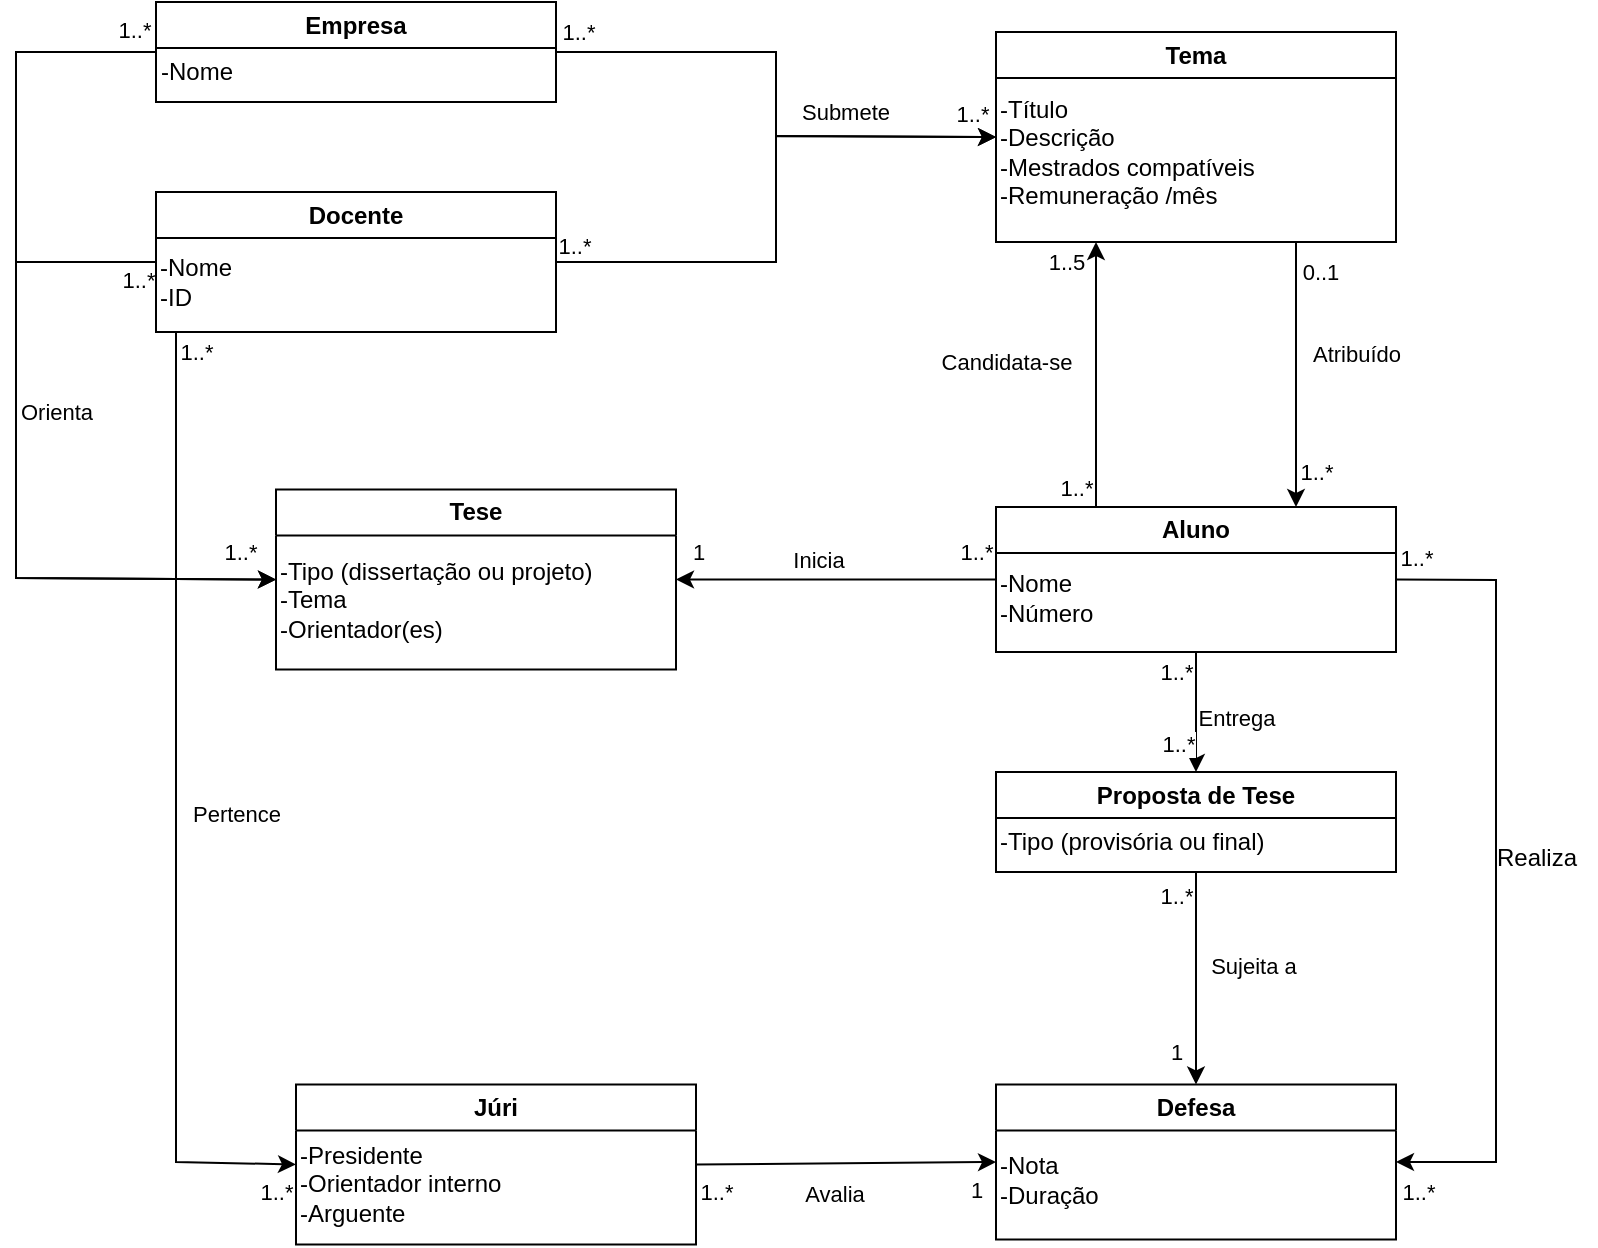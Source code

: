 <mxfile version="24.2.1" type="github" pages="2">
  <diagram name="Modelo UML" id="e7e014a7-5840-1c2e-5031-d8a46d1fe8dd">
    <mxGraphModel dx="2076" dy="386" grid="1" gridSize="10" guides="1" tooltips="1" connect="1" arrows="1" fold="1" page="1" pageScale="1" pageWidth="1169" pageHeight="826" background="none" math="0" shadow="0">
      <root>
        <mxCell id="0" />
        <mxCell id="1" parent="0" />
        <mxCell id="gulgckqH6GNR_60fuS2N-1" value="Tese" style="swimlane;whiteSpace=wrap;html=1;" vertex="1" parent="1">
          <mxGeometry x="-670" y="298.75" width="200" height="90" as="geometry" />
        </mxCell>
        <mxCell id="gulgckqH6GNR_60fuS2N-2" value="-Tipo (dissertação ou projeto)&lt;div&gt;-Tema&lt;br&gt;&lt;div&gt;-Orientador(es)&lt;/div&gt;&lt;/div&gt;" style="text;html=1;align=left;verticalAlign=middle;resizable=0;points=[];autosize=1;strokeColor=none;fillColor=none;" vertex="1" parent="gulgckqH6GNR_60fuS2N-1">
          <mxGeometry y="25" width="180" height="60" as="geometry" />
        </mxCell>
        <mxCell id="nonv4XP6CZLK0yWeFACA-21" style="edgeStyle=none;rounded=0;orthogonalLoop=1;jettySize=auto;html=1;exitX=0.5;exitY=1;exitDx=0;exitDy=0;entryX=0.5;entryY=0;entryDx=0;entryDy=0;" edge="1" parent="1" source="gulgckqH6GNR_60fuS2N-5" target="nonv4XP6CZLK0yWeFACA-19">
          <mxGeometry relative="1" as="geometry" />
        </mxCell>
        <mxCell id="nonv4XP6CZLK0yWeFACA-22" value="Sujeita a&amp;nbsp;" style="edgeLabel;html=1;align=center;verticalAlign=middle;resizable=0;points=[];" vertex="1" connectable="0" parent="nonv4XP6CZLK0yWeFACA-21">
          <mxGeometry x="-0.088" y="7" relative="1" as="geometry">
            <mxPoint x="23" y="-2" as="offset" />
          </mxGeometry>
        </mxCell>
        <mxCell id="nonv4XP6CZLK0yWeFACA-27" value="1" style="edgeLabel;html=1;align=center;verticalAlign=middle;resizable=0;points=[];" vertex="1" connectable="0" parent="nonv4XP6CZLK0yWeFACA-21">
          <mxGeometry x="-0.612" y="11" relative="1" as="geometry">
            <mxPoint x="-21" y="69" as="offset" />
          </mxGeometry>
        </mxCell>
        <mxCell id="ZHTf43kfWdFXQMungltH-13" value="1..*" style="edgeLabel;html=1;align=center;verticalAlign=middle;resizable=0;points=[];" vertex="1" connectable="0" parent="nonv4XP6CZLK0yWeFACA-21">
          <mxGeometry x="-0.691" y="1" relative="1" as="geometry">
            <mxPoint x="-11" y="-5" as="offset" />
          </mxGeometry>
        </mxCell>
        <mxCell id="gulgckqH6GNR_60fuS2N-5" value="Proposta de Tese" style="swimlane;whiteSpace=wrap;html=1;" vertex="1" parent="1">
          <mxGeometry x="-310" y="440" width="200" height="50" as="geometry" />
        </mxCell>
        <mxCell id="gulgckqH6GNR_60fuS2N-6" value="-Tipo (provisória ou final)" style="text;html=1;align=left;verticalAlign=middle;resizable=0;points=[];autosize=1;strokeColor=none;fillColor=none;" vertex="1" parent="gulgckqH6GNR_60fuS2N-5">
          <mxGeometry y="20" width="160" height="30" as="geometry" />
        </mxCell>
        <mxCell id="eO99aCYI0E9ml614-SZG-2" style="edgeStyle=none;rounded=0;orthogonalLoop=1;jettySize=auto;html=1;exitX=0.25;exitY=0;exitDx=0;exitDy=0;entryX=0.25;entryY=1;entryDx=0;entryDy=0;" edge="1" parent="1" source="EISw6fmt9p9niT54Yz4Q-1" target="EISw6fmt9p9niT54Yz4Q-3">
          <mxGeometry relative="1" as="geometry" />
        </mxCell>
        <mxCell id="nonv4XP6CZLK0yWeFACA-9" value="1..5" style="edgeLabel;html=1;align=center;verticalAlign=middle;resizable=0;points=[];" vertex="1" connectable="0" parent="eO99aCYI0E9ml614-SZG-2">
          <mxGeometry x="-0.726" y="11" relative="1" as="geometry">
            <mxPoint x="-4" y="-105" as="offset" />
          </mxGeometry>
        </mxCell>
        <mxCell id="ZHTf43kfWdFXQMungltH-2" value="1..*" style="edgeLabel;html=1;align=center;verticalAlign=middle;resizable=0;points=[];" vertex="1" connectable="0" parent="eO99aCYI0E9ml614-SZG-2">
          <mxGeometry x="-0.851" y="-3" relative="1" as="geometry">
            <mxPoint x="-13" as="offset" />
          </mxGeometry>
        </mxCell>
        <mxCell id="nonv4XP6CZLK0yWeFACA-1" style="edgeStyle=none;rounded=0;orthogonalLoop=1;jettySize=auto;html=1;exitX=0;exitY=0.5;exitDx=0;exitDy=0;entryX=1;entryY=0.5;entryDx=0;entryDy=0;" edge="1" parent="1" source="EISw6fmt9p9niT54Yz4Q-1" target="gulgckqH6GNR_60fuS2N-1">
          <mxGeometry relative="1" as="geometry" />
        </mxCell>
        <mxCell id="nonv4XP6CZLK0yWeFACA-2" value="Inicia" style="edgeLabel;html=1;align=center;verticalAlign=middle;resizable=0;points=[];" vertex="1" connectable="0" parent="nonv4XP6CZLK0yWeFACA-1">
          <mxGeometry x="0.258" y="-10" relative="1" as="geometry">
            <mxPoint x="11" as="offset" />
          </mxGeometry>
        </mxCell>
        <mxCell id="nonv4XP6CZLK0yWeFACA-13" value="1" style="edgeLabel;html=1;align=center;verticalAlign=middle;resizable=0;points=[];" vertex="1" connectable="0" parent="nonv4XP6CZLK0yWeFACA-1">
          <mxGeometry x="-0.804" y="-8" relative="1" as="geometry">
            <mxPoint x="-134" y="-6" as="offset" />
          </mxGeometry>
        </mxCell>
        <mxCell id="ZHTf43kfWdFXQMungltH-4" value="1..*" style="edgeLabel;html=1;align=center;verticalAlign=middle;resizable=0;points=[];" vertex="1" connectable="0" parent="nonv4XP6CZLK0yWeFACA-1">
          <mxGeometry x="-0.655" y="3" relative="1" as="geometry">
            <mxPoint x="17" y="-17" as="offset" />
          </mxGeometry>
        </mxCell>
        <mxCell id="nonv4XP6CZLK0yWeFACA-16" style="edgeStyle=none;rounded=0;orthogonalLoop=1;jettySize=auto;html=1;exitX=0.5;exitY=1;exitDx=0;exitDy=0;entryX=0.5;entryY=0;entryDx=0;entryDy=0;" edge="1" parent="1" source="EISw6fmt9p9niT54Yz4Q-1" target="gulgckqH6GNR_60fuS2N-5">
          <mxGeometry relative="1" as="geometry">
            <mxPoint x="-210" y="450" as="targetPoint" />
          </mxGeometry>
        </mxCell>
        <mxCell id="nonv4XP6CZLK0yWeFACA-18" value="Entrega" style="edgeLabel;html=1;align=center;verticalAlign=middle;resizable=0;points=[];" vertex="1" connectable="0" parent="nonv4XP6CZLK0yWeFACA-16">
          <mxGeometry x="0.002" y="9" relative="1" as="geometry">
            <mxPoint x="11" y="3" as="offset" />
          </mxGeometry>
        </mxCell>
        <mxCell id="nonv4XP6CZLK0yWeFACA-24" style="edgeStyle=none;rounded=0;orthogonalLoop=1;jettySize=auto;html=1;exitX=1;exitY=0.5;exitDx=0;exitDy=0;entryX=1;entryY=0.5;entryDx=0;entryDy=0;" edge="1" parent="1" source="EISw6fmt9p9niT54Yz4Q-1" target="nonv4XP6CZLK0yWeFACA-19">
          <mxGeometry relative="1" as="geometry">
            <Array as="points">
              <mxPoint x="-60" y="344" />
              <mxPoint x="-60" y="635" />
            </Array>
          </mxGeometry>
        </mxCell>
        <mxCell id="nonv4XP6CZLK0yWeFACA-26" value="1..*" style="edgeLabel;html=1;align=center;verticalAlign=middle;resizable=0;points=[];" vertex="1" connectable="0" parent="nonv4XP6CZLK0yWeFACA-24">
          <mxGeometry x="-0.939" y="8" relative="1" as="geometry">
            <mxPoint x="-2" y="-3" as="offset" />
          </mxGeometry>
        </mxCell>
        <mxCell id="ZHTf43kfWdFXQMungltH-19" value="1..*" style="edgeLabel;html=1;align=center;verticalAlign=middle;resizable=0;points=[];" vertex="1" connectable="0" parent="nonv4XP6CZLK0yWeFACA-24">
          <mxGeometry x="0.93" y="-2" relative="1" as="geometry">
            <mxPoint x="-3" y="17" as="offset" />
          </mxGeometry>
        </mxCell>
        <mxCell id="EISw6fmt9p9niT54Yz4Q-1" value="Aluno" style="swimlane;whiteSpace=wrap;html=1;" vertex="1" parent="1">
          <mxGeometry x="-310" y="307.5" width="200" height="72.5" as="geometry">
            <mxRectangle x="-480" y="265" width="70" height="30" as="alternateBounds" />
          </mxGeometry>
        </mxCell>
        <mxCell id="EISw6fmt9p9niT54Yz4Q-2" value="-Nome&lt;div&gt;-Número&lt;/div&gt;" style="text;html=1;align=left;verticalAlign=middle;resizable=0;points=[];autosize=1;strokeColor=none;fillColor=none;" vertex="1" parent="EISw6fmt9p9niT54Yz4Q-1">
          <mxGeometry y="25" width="70" height="40" as="geometry" />
        </mxCell>
        <mxCell id="eO99aCYI0E9ml614-SZG-1" style="edgeStyle=none;rounded=0;orthogonalLoop=1;jettySize=auto;html=1;exitX=0.75;exitY=1;exitDx=0;exitDy=0;entryX=0.75;entryY=0;entryDx=0;entryDy=0;" edge="1" parent="1" source="EISw6fmt9p9niT54Yz4Q-3" target="EISw6fmt9p9niT54Yz4Q-1">
          <mxGeometry relative="1" as="geometry">
            <mxPoint x="-340" y="280.0" as="targetPoint" />
          </mxGeometry>
        </mxCell>
        <mxCell id="4VAeBF9F_Hg9-facgVXO-3" value="Atribuído" style="edgeLabel;html=1;align=center;verticalAlign=middle;resizable=0;points=[];" vertex="1" connectable="0" parent="eO99aCYI0E9ml614-SZG-1">
          <mxGeometry x="-0.138" y="11" relative="1" as="geometry">
            <mxPoint x="19" y="-1" as="offset" />
          </mxGeometry>
        </mxCell>
        <mxCell id="nonv4XP6CZLK0yWeFACA-10" value="0..1" style="edgeLabel;html=1;align=center;verticalAlign=middle;resizable=0;points=[];" vertex="1" connectable="0" parent="eO99aCYI0E9ml614-SZG-1">
          <mxGeometry x="-0.732" y="12" relative="1" as="geometry">
            <mxPoint y="-3" as="offset" />
          </mxGeometry>
        </mxCell>
        <mxCell id="ZHTf43kfWdFXQMungltH-3" value="1..*" style="edgeLabel;html=1;align=center;verticalAlign=middle;resizable=0;points=[];" vertex="1" connectable="0" parent="eO99aCYI0E9ml614-SZG-1">
          <mxGeometry x="0.493" y="-4" relative="1" as="geometry">
            <mxPoint x="14" y="16" as="offset" />
          </mxGeometry>
        </mxCell>
        <mxCell id="EISw6fmt9p9niT54Yz4Q-3" value="Tema" style="swimlane;whiteSpace=wrap;html=1;" vertex="1" parent="1">
          <mxGeometry x="-310" y="70" width="200" height="105" as="geometry" />
        </mxCell>
        <mxCell id="EISw6fmt9p9niT54Yz4Q-4" value="-Título&lt;div&gt;-Descrição&lt;/div&gt;&lt;div&gt;-Mestrados compatíveis&lt;/div&gt;&lt;div&gt;-Remuneração /mês&lt;/div&gt;" style="text;html=1;align=left;verticalAlign=middle;resizable=0;points=[];autosize=1;strokeColor=none;fillColor=none;" vertex="1" parent="EISw6fmt9p9niT54Yz4Q-3">
          <mxGeometry y="25" width="150" height="70" as="geometry" />
        </mxCell>
        <mxCell id="EISw6fmt9p9niT54Yz4Q-5" value="Júri" style="swimlane;whiteSpace=wrap;html=1;" vertex="1" parent="1">
          <mxGeometry x="-660" y="596.25" width="200" height="80" as="geometry" />
        </mxCell>
        <mxCell id="EISw6fmt9p9niT54Yz4Q-6" value="-&lt;span style=&quot;background-color: initial;&quot;&gt;Presidente&lt;/span&gt;&lt;div&gt;&lt;span style=&quot;background-color: initial;&quot;&gt;-Orientador interno&lt;/span&gt;&lt;/div&gt;&lt;div&gt;&lt;span style=&quot;background-color: initial;&quot;&gt;-Arguente&lt;/span&gt;&lt;/div&gt;" style="text;html=1;align=left;verticalAlign=middle;resizable=0;points=[];autosize=1;strokeColor=none;fillColor=none;" vertex="1" parent="EISw6fmt9p9niT54Yz4Q-5">
          <mxGeometry y="20" width="120" height="60" as="geometry" />
        </mxCell>
        <mxCell id="gjOLk95xmC6vyimPraN1-1" style="edgeStyle=none;rounded=0;orthogonalLoop=1;jettySize=auto;html=1;exitX=1;exitY=0.5;exitDx=0;exitDy=0;entryX=0;entryY=0.5;entryDx=0;entryDy=0;" edge="1" parent="1" source="S3ybC06TIr_PZoSnnoIr-1" target="EISw6fmt9p9niT54Yz4Q-3">
          <mxGeometry relative="1" as="geometry">
            <mxPoint x="-330" y="120" as="targetPoint" />
            <Array as="points">
              <mxPoint x="-420" y="185" />
              <mxPoint x="-420" y="122" />
            </Array>
          </mxGeometry>
        </mxCell>
        <mxCell id="nonv4XP6CZLK0yWeFACA-3" style="edgeStyle=none;rounded=0;orthogonalLoop=1;jettySize=auto;html=1;exitX=0;exitY=0.5;exitDx=0;exitDy=0;entryX=0;entryY=0.5;entryDx=0;entryDy=0;" edge="1" parent="1" source="S3ybC06TIr_PZoSnnoIr-1" target="gulgckqH6GNR_60fuS2N-1">
          <mxGeometry relative="1" as="geometry">
            <mxPoint x="-710" y="390" as="targetPoint" />
            <Array as="points">
              <mxPoint x="-800" y="185" />
              <mxPoint x="-800" y="343" />
            </Array>
          </mxGeometry>
        </mxCell>
        <mxCell id="nonv4XP6CZLK0yWeFACA-4" value="Orienta" style="edgeLabel;html=1;align=center;verticalAlign=middle;resizable=0;points=[];" vertex="1" connectable="0" parent="nonv4XP6CZLK0yWeFACA-3">
          <mxGeometry x="-0.194" y="7" relative="1" as="geometry">
            <mxPoint x="13" as="offset" />
          </mxGeometry>
        </mxCell>
        <mxCell id="nonv4XP6CZLK0yWeFACA-11" value="1..*" style="edgeLabel;html=1;align=center;verticalAlign=middle;resizable=0;points=[];" vertex="1" connectable="0" parent="nonv4XP6CZLK0yWeFACA-3">
          <mxGeometry x="-0.862" y="9" relative="1" as="geometry">
            <mxPoint x="15" as="offset" />
          </mxGeometry>
        </mxCell>
        <mxCell id="5evyT_uLhvLa72p8aiZY-5" style="edgeStyle=none;rounded=0;orthogonalLoop=1;jettySize=auto;html=1;entryX=0;entryY=0.5;entryDx=0;entryDy=0;" edge="1" parent="1" target="EISw6fmt9p9niT54Yz4Q-5">
          <mxGeometry relative="1" as="geometry">
            <mxPoint x="-720.0" y="640" as="targetPoint" />
            <mxPoint x="-720" y="220" as="sourcePoint" />
            <Array as="points">
              <mxPoint x="-720" y="635" />
            </Array>
          </mxGeometry>
        </mxCell>
        <mxCell id="5evyT_uLhvLa72p8aiZY-6" value="Pertence" style="edgeLabel;html=1;align=center;verticalAlign=middle;resizable=0;points=[];" vertex="1" connectable="0" parent="5evyT_uLhvLa72p8aiZY-5">
          <mxGeometry x="0.093" y="10" relative="1" as="geometry">
            <mxPoint x="20" y="-19" as="offset" />
          </mxGeometry>
        </mxCell>
        <mxCell id="5evyT_uLhvLa72p8aiZY-8" value="1..*" style="edgeLabel;html=1;align=center;verticalAlign=middle;resizable=0;points=[];" vertex="1" connectable="0" parent="5evyT_uLhvLa72p8aiZY-5">
          <mxGeometry x="-0.946" y="8" relative="1" as="geometry">
            <mxPoint x="2" y="-3" as="offset" />
          </mxGeometry>
        </mxCell>
        <mxCell id="ZHTf43kfWdFXQMungltH-15" value="1..*" style="edgeLabel;html=1;align=center;verticalAlign=middle;resizable=0;points=[];" vertex="1" connectable="0" parent="5evyT_uLhvLa72p8aiZY-5">
          <mxGeometry x="0.912" relative="1" as="geometry">
            <mxPoint x="11" y="14" as="offset" />
          </mxGeometry>
        </mxCell>
        <mxCell id="S3ybC06TIr_PZoSnnoIr-1" value="Docente" style="swimlane;whiteSpace=wrap;html=1;startSize=23;" vertex="1" parent="1">
          <mxGeometry x="-730" y="150" width="200" height="70" as="geometry" />
        </mxCell>
        <mxCell id="5evyT_uLhvLa72p8aiZY-12" value="-Nome&lt;div&gt;-ID&lt;/div&gt;" style="text;html=1;align=left;verticalAlign=middle;resizable=0;points=[];autosize=1;strokeColor=none;fillColor=none;" vertex="1" parent="S3ybC06TIr_PZoSnnoIr-1">
          <mxGeometry y="25" width="60" height="40" as="geometry" />
        </mxCell>
        <mxCell id="nonv4XP6CZLK0yWeFACA-14" style="edgeStyle=none;rounded=0;orthogonalLoop=1;jettySize=auto;html=1;exitX=0;exitY=0.5;exitDx=0;exitDy=0;entryX=0;entryY=0.5;entryDx=0;entryDy=0;" edge="1" parent="1" source="S3ybC06TIr_PZoSnnoIr-7" target="gulgckqH6GNR_60fuS2N-1">
          <mxGeometry relative="1" as="geometry">
            <mxPoint x="-700.0" y="310" as="targetPoint" />
            <Array as="points">
              <mxPoint x="-800" y="80" />
              <mxPoint x="-800" y="343" />
            </Array>
          </mxGeometry>
        </mxCell>
        <mxCell id="nonv4XP6CZLK0yWeFACA-15" value="1..*" style="edgeLabel;html=1;align=center;verticalAlign=middle;resizable=0;points=[];" vertex="1" connectable="0" parent="nonv4XP6CZLK0yWeFACA-14">
          <mxGeometry x="-0.918" y="-11" relative="1" as="geometry">
            <mxPoint x="8" as="offset" />
          </mxGeometry>
        </mxCell>
        <mxCell id="ZHTf43kfWdFXQMungltH-14" value="1..*" style="edgeLabel;html=1;align=center;verticalAlign=middle;resizable=0;points=[];" vertex="1" connectable="0" parent="nonv4XP6CZLK0yWeFACA-14">
          <mxGeometry x="0.923" relative="1" as="geometry">
            <mxPoint y="-14" as="offset" />
          </mxGeometry>
        </mxCell>
        <mxCell id="S3ybC06TIr_PZoSnnoIr-7" value="Empresa" style="swimlane;whiteSpace=wrap;html=1;" vertex="1" parent="1">
          <mxGeometry x="-730" y="55" width="200" height="50" as="geometry" />
        </mxCell>
        <mxCell id="5evyT_uLhvLa72p8aiZY-13" value="-Nome" style="text;html=1;align=center;verticalAlign=middle;resizable=0;points=[];autosize=1;strokeColor=none;fillColor=none;" vertex="1" parent="S3ybC06TIr_PZoSnnoIr-7">
          <mxGeometry x="-10" y="20" width="60" height="30" as="geometry" />
        </mxCell>
        <mxCell id="gjOLk95xmC6vyimPraN1-5" value="" style="edgeStyle=none;rounded=0;orthogonalLoop=1;jettySize=auto;html=1;exitX=1;exitY=0.5;exitDx=0;exitDy=0;entryX=0;entryY=0.5;entryDx=0;entryDy=0;" edge="1" parent="1" source="S3ybC06TIr_PZoSnnoIr-7" target="EISw6fmt9p9niT54Yz4Q-3">
          <mxGeometry relative="1" as="geometry">
            <mxPoint x="-320" y="122" as="targetPoint" />
            <mxPoint x="-530" y="170" as="sourcePoint" />
            <Array as="points">
              <mxPoint x="-420" y="80" />
              <mxPoint x="-420" y="122" />
            </Array>
          </mxGeometry>
        </mxCell>
        <mxCell id="nonv4XP6CZLK0yWeFACA-7" value="1..*" style="edgeLabel;html=1;align=center;verticalAlign=middle;resizable=0;points=[];" vertex="1" connectable="0" parent="gjOLk95xmC6vyimPraN1-5">
          <mxGeometry x="-0.881" y="10" relative="1" as="geometry">
            <mxPoint x="-5" as="offset" />
          </mxGeometry>
        </mxCell>
        <mxCell id="ZHTf43kfWdFXQMungltH-1" value="1..*" style="edgeLabel;html=1;align=center;verticalAlign=middle;resizable=0;points=[];" vertex="1" connectable="0" parent="gjOLk95xmC6vyimPraN1-5">
          <mxGeometry x="0.906" y="-6" relative="1" as="geometry">
            <mxPoint y="-18" as="offset" />
          </mxGeometry>
        </mxCell>
        <mxCell id="gjOLk95xmC6vyimPraN1-4" value="&lt;font style=&quot;font-size: 11px;&quot;&gt;Submete&lt;/font&gt;" style="text;html=1;align=center;verticalAlign=middle;whiteSpace=wrap;rounded=0;" vertex="1" parent="1">
          <mxGeometry x="-420" y="105" width="70" height="10" as="geometry" />
        </mxCell>
        <mxCell id="4VAeBF9F_Hg9-facgVXO-5" value="&lt;font style=&quot;font-size: 11px;&quot;&gt;Candidata-se&lt;/font&gt;" style="text;html=1;align=center;verticalAlign=middle;resizable=0;points=[];autosize=1;strokeColor=none;fillColor=none;" vertex="1" parent="1">
          <mxGeometry x="-350" y="220" width="90" height="30" as="geometry" />
        </mxCell>
        <mxCell id="nonv4XP6CZLK0yWeFACA-8" value="1..*" style="edgeLabel;html=1;align=center;verticalAlign=middle;resizable=0;points=[];" vertex="1" connectable="0" parent="1">
          <mxGeometry x="-520" y="100" as="geometry">
            <mxPoint x="-1" y="77" as="offset" />
          </mxGeometry>
        </mxCell>
        <mxCell id="nonv4XP6CZLK0yWeFACA-19" value="Defesa" style="swimlane;whiteSpace=wrap;html=1;" vertex="1" parent="1">
          <mxGeometry x="-310" y="596.25" width="200" height="77.5" as="geometry" />
        </mxCell>
        <mxCell id="nonv4XP6CZLK0yWeFACA-20" value="&lt;div&gt;&lt;div&gt;-Nota&lt;/div&gt;&lt;div&gt;-Duração&lt;/div&gt;&lt;/div&gt;" style="text;html=1;align=left;verticalAlign=middle;resizable=0;points=[];autosize=1;strokeColor=none;fillColor=none;" vertex="1" parent="nonv4XP6CZLK0yWeFACA-19">
          <mxGeometry y="27.5" width="70" height="40" as="geometry" />
        </mxCell>
        <mxCell id="ZHTf43kfWdFXQMungltH-18" value="1" style="edgeLabel;html=1;align=center;verticalAlign=middle;resizable=0;points=[];" vertex="1" connectable="0" parent="nonv4XP6CZLK0yWeFACA-19">
          <mxGeometry x="-10.0" y="53.822" as="geometry">
            <mxPoint y="-1" as="offset" />
          </mxGeometry>
        </mxCell>
        <mxCell id="nonv4XP6CZLK0yWeFACA-25" value="Realiza" style="text;html=1;align=center;verticalAlign=middle;resizable=0;points=[];autosize=1;strokeColor=none;fillColor=none;" vertex="1" parent="1">
          <mxGeometry x="-70" y="468" width="60" height="30" as="geometry" />
        </mxCell>
        <mxCell id="5evyT_uLhvLa72p8aiZY-4" style="edgeStyle=none;rounded=0;orthogonalLoop=1;jettySize=auto;html=1;exitX=1;exitY=0.5;exitDx=0;exitDy=0;entryX=0;entryY=0.5;entryDx=0;entryDy=0;" edge="1" parent="1" source="EISw6fmt9p9niT54Yz4Q-5" target="nonv4XP6CZLK0yWeFACA-19">
          <mxGeometry relative="1" as="geometry" />
        </mxCell>
        <mxCell id="5evyT_uLhvLa72p8aiZY-9" value="Avalia" style="edgeLabel;html=1;align=center;verticalAlign=middle;resizable=0;points=[];" vertex="1" connectable="0" parent="5evyT_uLhvLa72p8aiZY-4">
          <mxGeometry x="-0.336" y="10" relative="1" as="geometry">
            <mxPoint x="19" y="25" as="offset" />
          </mxGeometry>
        </mxCell>
        <mxCell id="ZHTf43kfWdFXQMungltH-5" value="1..*" style="edgeLabel;html=1;align=center;verticalAlign=middle;resizable=0;points=[];" vertex="1" connectable="0" parent="1">
          <mxGeometry x="-220" y="390.074" as="geometry" />
        </mxCell>
        <mxCell id="ZHTf43kfWdFXQMungltH-6" value="1..*" style="edgeLabel;html=1;align=center;verticalAlign=middle;resizable=0;points=[];" vertex="1" connectable="0" parent="1">
          <mxGeometry x="-210" y="400.004" as="geometry">
            <mxPoint x="-9" y="26" as="offset" />
          </mxGeometry>
        </mxCell>
        <mxCell id="ZHTf43kfWdFXQMungltH-17" value="1..*" style="edgeLabel;html=1;align=center;verticalAlign=middle;resizable=0;points=[];" vertex="1" connectable="0" parent="1">
          <mxGeometry x="-450.63" y="650.072" as="geometry" />
        </mxCell>
      </root>
    </mxGraphModel>
  </diagram>
  <diagram id="f6Hj0GqjzjKtEBF5dJxf" name="Modelo EA">
    <mxGraphModel dx="2823" dy="2019" grid="1" gridSize="10" guides="1" tooltips="1" connect="1" arrows="1" fold="1" page="1" pageScale="1" pageWidth="827" pageHeight="1169" math="0" shadow="0">
      <root>
        <mxCell id="0" />
        <mxCell id="1" parent="0" />
        <mxCell id="AjMZNirVGoG8k2Hr6zvE-3" value="" style="rounded=0;orthogonalLoop=1;jettySize=auto;html=1;entryX=0;entryY=0.5;entryDx=0;entryDy=0;labelBackgroundColor=none;fontColor=default;" edge="1" parent="1" source="AjMZNirVGoG8k2Hr6zvE-1" target="AjMZNirVGoG8k2Hr6zvE-2">
          <mxGeometry relative="1" as="geometry" />
        </mxCell>
        <mxCell id="AjMZNirVGoG8k2Hr6zvE-10" style="edgeStyle=none;rounded=0;orthogonalLoop=1;jettySize=auto;html=1;exitX=0.75;exitY=0;exitDx=0;exitDy=0;entryX=0.5;entryY=1;entryDx=0;entryDy=0;labelBackgroundColor=none;fontColor=default;" edge="1" parent="1" source="AjMZNirVGoG8k2Hr6zvE-1" target="NO3vthERd71kcZ7D5aYO-1">
          <mxGeometry relative="1" as="geometry">
            <mxPoint x="450" y="170" as="targetPoint" />
          </mxGeometry>
        </mxCell>
        <mxCell id="NO3vthERd71kcZ7D5aYO-21" style="edgeStyle=none;rounded=0;orthogonalLoop=1;jettySize=auto;html=1;exitX=1;exitY=0.75;exitDx=0;exitDy=0;entryX=0;entryY=0.5;entryDx=0;entryDy=0;labelBackgroundColor=none;fontColor=default;" edge="1" parent="1" source="AjMZNirVGoG8k2Hr6zvE-1" target="AjMZNirVGoG8k2Hr6zvE-6">
          <mxGeometry relative="1" as="geometry" />
        </mxCell>
        <mxCell id="NO3vthERd71kcZ7D5aYO-29" style="edgeStyle=none;rounded=0;orthogonalLoop=1;jettySize=auto;html=1;exitX=0;exitY=0.5;exitDx=0;exitDy=0;entryX=1;entryY=0.5;entryDx=0;entryDy=0;labelBackgroundColor=none;fontColor=default;" edge="1" parent="1" source="AjMZNirVGoG8k2Hr6zvE-1" target="NO3vthERd71kcZ7D5aYO-28">
          <mxGeometry relative="1" as="geometry" />
        </mxCell>
        <mxCell id="DR0pOvM6WuqmSCuRlfQh-89" style="edgeStyle=none;rounded=0;orthogonalLoop=1;jettySize=auto;html=1;exitX=0.5;exitY=1;exitDx=0;exitDy=0;entryX=0.25;entryY=0;entryDx=0;entryDy=0;" edge="1" parent="1" source="DR0pOvM6WuqmSCuRlfQh-92" target="DR0pOvM6WuqmSCuRlfQh-90">
          <mxGeometry relative="1" as="geometry">
            <mxPoint x="400" y="440" as="targetPoint" />
          </mxGeometry>
        </mxCell>
        <mxCell id="DR0pOvM6WuqmSCuRlfQh-103" style="edgeStyle=none;rounded=0;orthogonalLoop=1;jettySize=auto;html=1;exitX=0.75;exitY=1;exitDx=0;exitDy=0;entryX=0.5;entryY=0;entryDx=0;entryDy=0;" edge="1" parent="1" source="AjMZNirVGoG8k2Hr6zvE-1" target="DR0pOvM6WuqmSCuRlfQh-102">
          <mxGeometry relative="1" as="geometry" />
        </mxCell>
        <mxCell id="AjMZNirVGoG8k2Hr6zvE-1" value="Aluno" style="labelBackgroundColor=none;rounded=0;" vertex="1" parent="1">
          <mxGeometry x="350" y="220" width="110" height="50" as="geometry" />
        </mxCell>
        <mxCell id="AjMZNirVGoG8k2Hr6zvE-2" value="Nome" style="ellipse;whiteSpace=wrap;html=1;labelBackgroundColor=none;rounded=0;" vertex="1" parent="1">
          <mxGeometry x="495" y="220" width="55" height="25" as="geometry" />
        </mxCell>
        <mxCell id="AjMZNirVGoG8k2Hr6zvE-6" value="Número" style="ellipse;whiteSpace=wrap;html=1;labelBackgroundColor=none;rounded=0;" vertex="1" parent="1">
          <mxGeometry x="495" y="250" width="55" height="25" as="geometry" />
        </mxCell>
        <mxCell id="NO3vthERd71kcZ7D5aYO-3" style="edgeStyle=none;rounded=0;orthogonalLoop=1;jettySize=auto;html=1;exitX=0.5;exitY=0;exitDx=0;exitDy=0;entryX=0.75;entryY=1;entryDx=0;entryDy=0;labelBackgroundColor=none;fontColor=default;" edge="1" parent="1" source="NO3vthERd71kcZ7D5aYO-1" target="NO3vthERd71kcZ7D5aYO-2">
          <mxGeometry relative="1" as="geometry" />
        </mxCell>
        <mxCell id="NO3vthERd71kcZ7D5aYO-1" value="candidata-se" style="rhombus;labelBackgroundColor=none;rounded=0;" vertex="1" parent="1">
          <mxGeometry x="414" y="130" width="86" height="40" as="geometry" />
        </mxCell>
        <mxCell id="NO3vthERd71kcZ7D5aYO-7" style="edgeStyle=none;rounded=0;orthogonalLoop=1;jettySize=auto;html=1;exitX=0.25;exitY=1;exitDx=0;exitDy=0;entryX=0.5;entryY=0;entryDx=0;entryDy=0;labelBackgroundColor=none;fontColor=default;" edge="1" parent="1" source="NO3vthERd71kcZ7D5aYO-2" target="NO3vthERd71kcZ7D5aYO-5">
          <mxGeometry relative="1" as="geometry" />
        </mxCell>
        <mxCell id="NO3vthERd71kcZ7D5aYO-17" style="edgeStyle=none;rounded=0;orthogonalLoop=1;jettySize=auto;html=1;exitX=1;exitY=0.5;exitDx=0;exitDy=0;entryX=0;entryY=0.5;entryDx=0;entryDy=0;labelBackgroundColor=none;fontColor=default;" edge="1" parent="1" source="NO3vthERd71kcZ7D5aYO-2" target="NO3vthERd71kcZ7D5aYO-12">
          <mxGeometry relative="1" as="geometry" />
        </mxCell>
        <mxCell id="NO3vthERd71kcZ7D5aYO-18" style="rounded=0;orthogonalLoop=1;jettySize=auto;html=1;exitX=1;exitY=0.5;exitDx=0;exitDy=0;entryX=0;entryY=0.5;entryDx=0;entryDy=0;labelBackgroundColor=none;fontColor=default;" edge="1" parent="1" source="NO3vthERd71kcZ7D5aYO-2" target="NO3vthERd71kcZ7D5aYO-11">
          <mxGeometry relative="1" as="geometry" />
        </mxCell>
        <mxCell id="NO3vthERd71kcZ7D5aYO-19" style="edgeStyle=none;rounded=0;orthogonalLoop=1;jettySize=auto;html=1;exitX=1;exitY=0.75;exitDx=0;exitDy=0;entryX=0;entryY=0;entryDx=0;entryDy=0;labelBackgroundColor=none;fontColor=default;" edge="1" parent="1" source="NO3vthERd71kcZ7D5aYO-2" target="NO3vthERd71kcZ7D5aYO-10">
          <mxGeometry relative="1" as="geometry" />
        </mxCell>
        <mxCell id="NO3vthERd71kcZ7D5aYO-20" style="edgeStyle=none;rounded=0;orthogonalLoop=1;jettySize=auto;html=1;exitX=1;exitY=0.25;exitDx=0;exitDy=0;entryX=0;entryY=1;entryDx=0;entryDy=0;labelBackgroundColor=none;fontColor=default;" edge="1" parent="1" source="NO3vthERd71kcZ7D5aYO-2" target="NO3vthERd71kcZ7D5aYO-9">
          <mxGeometry relative="1" as="geometry" />
        </mxCell>
        <mxCell id="NO3vthERd71kcZ7D5aYO-2" value="Tema" style="labelBackgroundColor=none;rounded=0;" vertex="1" parent="1">
          <mxGeometry x="350" y="20" width="110" height="50" as="geometry" />
        </mxCell>
        <mxCell id="NO3vthERd71kcZ7D5aYO-8" style="edgeStyle=none;rounded=0;orthogonalLoop=1;jettySize=auto;html=1;exitX=0.5;exitY=1;exitDx=0;exitDy=0;entryX=0.25;entryY=0;entryDx=0;entryDy=0;labelBackgroundColor=none;fontColor=default;" edge="1" parent="1" source="NO3vthERd71kcZ7D5aYO-5" target="AjMZNirVGoG8k2Hr6zvE-1">
          <mxGeometry relative="1" as="geometry" />
        </mxCell>
        <mxCell id="NO3vthERd71kcZ7D5aYO-5" value="atribuído" style="rhombus;labelBackgroundColor=none;rounded=0;" vertex="1" parent="1">
          <mxGeometry x="310" y="130" width="86" height="40" as="geometry" />
        </mxCell>
        <mxCell id="NO3vthERd71kcZ7D5aYO-9" value="Remuneração (€/mês)" style="ellipse;whiteSpace=wrap;html=1;labelBackgroundColor=none;rounded=0;" vertex="1" parent="1">
          <mxGeometry x="497.5" y="-5" width="55" height="25" as="geometry" />
        </mxCell>
        <mxCell id="NO3vthERd71kcZ7D5aYO-10" value="Mestrados compatíveis" style="ellipse;whiteSpace=wrap;html=1;labelBackgroundColor=none;rounded=0;" vertex="1" parent="1">
          <mxGeometry x="500" y="70" width="55" height="25" as="geometry" />
        </mxCell>
        <mxCell id="NO3vthERd71kcZ7D5aYO-11" value="Descrição" style="ellipse;whiteSpace=wrap;html=1;labelBackgroundColor=none;rounded=0;" vertex="1" parent="1">
          <mxGeometry x="520" y="45" width="55" height="25" as="geometry" />
        </mxCell>
        <mxCell id="NO3vthERd71kcZ7D5aYO-12" value="&lt;u&gt;Título&lt;/u&gt;" style="ellipse;whiteSpace=wrap;html=1;labelBackgroundColor=none;rounded=0;" vertex="1" parent="1">
          <mxGeometry x="520" y="20" width="55" height="25" as="geometry" />
        </mxCell>
        <mxCell id="NO3vthERd71kcZ7D5aYO-26" style="rounded=0;orthogonalLoop=1;jettySize=auto;html=1;exitX=1;exitY=0.5;exitDx=0;exitDy=0;entryX=0.5;entryY=1;entryDx=0;entryDy=0;labelBackgroundColor=none;fontColor=default;" edge="1" parent="1" source="NO3vthERd71kcZ7D5aYO-22" target="NO3vthERd71kcZ7D5aYO-24">
          <mxGeometry relative="1" as="geometry">
            <Array as="points">
              <mxPoint x="240" y="90" />
            </Array>
          </mxGeometry>
        </mxCell>
        <mxCell id="DR0pOvM6WuqmSCuRlfQh-86" style="edgeStyle=none;rounded=0;orthogonalLoop=1;jettySize=auto;html=1;exitX=0;exitY=0.5;exitDx=0;exitDy=0;entryX=0.5;entryY=0;entryDx=0;entryDy=0;" edge="1" parent="1" source="NO3vthERd71kcZ7D5aYO-22" target="DR0pOvM6WuqmSCuRlfQh-84">
          <mxGeometry relative="1" as="geometry">
            <Array as="points">
              <mxPoint x="-40" y="90" />
            </Array>
          </mxGeometry>
        </mxCell>
        <mxCell id="NO3vthERd71kcZ7D5aYO-22" value="Docente" style="labelBackgroundColor=none;rounded=0;" vertex="1" parent="1">
          <mxGeometry x="70" y="65" width="110" height="50" as="geometry" />
        </mxCell>
        <mxCell id="NO3vthERd71kcZ7D5aYO-25" style="edgeStyle=none;rounded=0;orthogonalLoop=1;jettySize=auto;html=1;exitX=1;exitY=0.5;exitDx=0;exitDy=0;entryX=0.5;entryY=0;entryDx=0;entryDy=0;labelBackgroundColor=none;fontColor=default;" edge="1" parent="1" source="NO3vthERd71kcZ7D5aYO-23" target="NO3vthERd71kcZ7D5aYO-24">
          <mxGeometry relative="1" as="geometry">
            <Array as="points">
              <mxPoint x="240" />
            </Array>
          </mxGeometry>
        </mxCell>
        <mxCell id="DR0pOvM6WuqmSCuRlfQh-85" style="edgeStyle=none;rounded=0;orthogonalLoop=1;jettySize=auto;html=1;exitX=0;exitY=0.5;exitDx=0;exitDy=0;entryX=0.5;entryY=0;entryDx=0;entryDy=0;" edge="1" parent="1" source="NO3vthERd71kcZ7D5aYO-23" target="DR0pOvM6WuqmSCuRlfQh-83">
          <mxGeometry relative="1" as="geometry">
            <Array as="points">
              <mxPoint x="-160" />
            </Array>
          </mxGeometry>
        </mxCell>
        <mxCell id="NO3vthERd71kcZ7D5aYO-23" value="Empresa" style="labelBackgroundColor=none;rounded=0;" vertex="1" parent="1">
          <mxGeometry x="70" y="-25" width="110" height="50" as="geometry" />
        </mxCell>
        <mxCell id="NO3vthERd71kcZ7D5aYO-27" style="edgeStyle=none;rounded=0;orthogonalLoop=1;jettySize=auto;html=1;exitX=1;exitY=0.5;exitDx=0;exitDy=0;entryX=0;entryY=0.5;entryDx=0;entryDy=0;labelBackgroundColor=none;fontColor=default;" edge="1" parent="1" source="NO3vthERd71kcZ7D5aYO-24" target="NO3vthERd71kcZ7D5aYO-2">
          <mxGeometry relative="1" as="geometry" />
        </mxCell>
        <mxCell id="NO3vthERd71kcZ7D5aYO-24" value="submete" style="rhombus;labelBackgroundColor=none;rounded=0;" vertex="1" parent="1">
          <mxGeometry x="200" y="25" width="80" height="40" as="geometry" />
        </mxCell>
        <mxCell id="NO3vthERd71kcZ7D5aYO-31" style="edgeStyle=none;rounded=0;orthogonalLoop=1;jettySize=auto;html=1;exitX=0;exitY=0.5;exitDx=0;exitDy=0;entryX=0.5;entryY=0;entryDx=0;entryDy=0;labelBackgroundColor=none;fontColor=default;" edge="1" parent="1" source="NO3vthERd71kcZ7D5aYO-28" target="NO3vthERd71kcZ7D5aYO-30">
          <mxGeometry relative="1" as="geometry">
            <Array as="points">
              <mxPoint x="115" y="245" />
            </Array>
          </mxGeometry>
        </mxCell>
        <mxCell id="NO3vthERd71kcZ7D5aYO-28" value="começa" style="rhombus;labelBackgroundColor=none;rounded=0;" vertex="1" parent="1">
          <mxGeometry x="220" y="225" width="80" height="40" as="geometry" />
        </mxCell>
        <mxCell id="DR0pOvM6WuqmSCuRlfQh-77" style="edgeStyle=none;rounded=0;orthogonalLoop=1;jettySize=auto;html=1;exitX=0.5;exitY=1;exitDx=0;exitDy=0;entryX=1;entryY=0.5;entryDx=0;entryDy=0;" edge="1" parent="1" source="NO3vthERd71kcZ7D5aYO-30" target="DR0pOvM6WuqmSCuRlfQh-75">
          <mxGeometry relative="1" as="geometry" />
        </mxCell>
        <mxCell id="NO3vthERd71kcZ7D5aYO-30" value="Tese" style="labelBackgroundColor=none;rounded=0;" vertex="1" parent="1">
          <mxGeometry x="60" y="300" width="110" height="50" as="geometry" />
        </mxCell>
        <mxCell id="DR0pOvM6WuqmSCuRlfQh-81" style="rounded=0;orthogonalLoop=1;jettySize=auto;html=1;exitX=0;exitY=0.25;exitDx=0;exitDy=0;entryX=1;entryY=0;entryDx=0;entryDy=0;" edge="1" parent="1" source="DR0pOvM6WuqmSCuRlfQh-75" target="DR0pOvM6WuqmSCuRlfQh-78">
          <mxGeometry relative="1" as="geometry" />
        </mxCell>
        <mxCell id="DR0pOvM6WuqmSCuRlfQh-82" style="edgeStyle=none;rounded=0;orthogonalLoop=1;jettySize=auto;html=1;exitX=0;exitY=0.75;exitDx=0;exitDy=0;entryX=0;entryY=0;entryDx=0;entryDy=0;" edge="1" parent="1" source="DR0pOvM6WuqmSCuRlfQh-75" target="DR0pOvM6WuqmSCuRlfQh-79">
          <mxGeometry relative="1" as="geometry" />
        </mxCell>
        <mxCell id="DR0pOvM6WuqmSCuRlfQh-75" value="" style="triangle;whiteSpace=wrap;html=1;rotation=-90;" vertex="1" parent="1">
          <mxGeometry x="85" y="390" width="60" height="80" as="geometry" />
        </mxCell>
        <mxCell id="DR0pOvM6WuqmSCuRlfQh-78" value="Projeto" style="labelBackgroundColor=none;rounded=0;" vertex="1" parent="1">
          <mxGeometry x="-30" y="490" width="110" height="50" as="geometry" />
        </mxCell>
        <mxCell id="DR0pOvM6WuqmSCuRlfQh-79" value="Dissertação" style="labelBackgroundColor=none;rounded=0;" vertex="1" parent="1">
          <mxGeometry x="150" y="490" width="110" height="50" as="geometry" />
        </mxCell>
        <mxCell id="DR0pOvM6WuqmSCuRlfQh-88" style="edgeStyle=none;rounded=0;orthogonalLoop=1;jettySize=auto;html=1;exitX=0.5;exitY=1;exitDx=0;exitDy=0;entryX=0;entryY=0.5;entryDx=0;entryDy=0;" edge="1" parent="1" source="DR0pOvM6WuqmSCuRlfQh-83" target="DR0pOvM6WuqmSCuRlfQh-78">
          <mxGeometry relative="1" as="geometry">
            <Array as="points">
              <mxPoint x="-160" y="515" />
            </Array>
          </mxGeometry>
        </mxCell>
        <mxCell id="DR0pOvM6WuqmSCuRlfQh-83" value="Orientador externo" style="rhombus;labelBackgroundColor=none;rounded=0;" vertex="1" parent="1">
          <mxGeometry x="-200" y="140" width="80" height="40" as="geometry" />
        </mxCell>
        <mxCell id="DR0pOvM6WuqmSCuRlfQh-87" style="edgeStyle=none;rounded=0;orthogonalLoop=1;jettySize=auto;html=1;exitX=0.5;exitY=1;exitDx=0;exitDy=0;entryX=0;entryY=0.5;entryDx=0;entryDy=0;" edge="1" parent="1" source="DR0pOvM6WuqmSCuRlfQh-84" target="NO3vthERd71kcZ7D5aYO-30">
          <mxGeometry relative="1" as="geometry">
            <Array as="points">
              <mxPoint x="-40" y="325" />
            </Array>
          </mxGeometry>
        </mxCell>
        <mxCell id="DR0pOvM6WuqmSCuRlfQh-84" value="Orientador interno" style="rhombus;labelBackgroundColor=none;rounded=0;" vertex="1" parent="1">
          <mxGeometry x="-80" y="225" width="80" height="40" as="geometry" />
        </mxCell>
        <mxCell id="DR0pOvM6WuqmSCuRlfQh-97" style="edgeStyle=none;rounded=0;orthogonalLoop=1;jettySize=auto;html=1;exitX=0.5;exitY=1;exitDx=0;exitDy=0;entryX=1;entryY=0.5;entryDx=0;entryDy=0;" edge="1" parent="1" source="DR0pOvM6WuqmSCuRlfQh-90" target="DR0pOvM6WuqmSCuRlfQh-96">
          <mxGeometry relative="1" as="geometry" />
        </mxCell>
        <mxCell id="DR0pOvM6WuqmSCuRlfQh-90" value="Proposta de Tese" style="labelBackgroundColor=none;rounded=0;" vertex="1" parent="1">
          <mxGeometry x="350" y="560" width="110" height="50" as="geometry" />
        </mxCell>
        <mxCell id="DR0pOvM6WuqmSCuRlfQh-93" value="" style="edgeStyle=none;rounded=0;orthogonalLoop=1;jettySize=auto;html=1;exitX=0.25;exitY=1;exitDx=0;exitDy=0;" edge="1" parent="1" source="AjMZNirVGoG8k2Hr6zvE-1" target="DR0pOvM6WuqmSCuRlfQh-92">
          <mxGeometry relative="1" as="geometry">
            <mxPoint x="405.571" y="390" as="targetPoint" />
            <mxPoint x="405" y="270" as="sourcePoint" />
          </mxGeometry>
        </mxCell>
        <mxCell id="DR0pOvM6WuqmSCuRlfQh-92" value="Entrega" style="rhombus;labelBackgroundColor=none;rounded=0;" vertex="1" parent="1">
          <mxGeometry x="320" y="400" width="80" height="40" as="geometry" />
        </mxCell>
        <mxCell id="DR0pOvM6WuqmSCuRlfQh-98" style="edgeStyle=none;rounded=0;orthogonalLoop=1;jettySize=auto;html=1;exitX=0;exitY=0.25;exitDx=0;exitDy=0;entryX=1;entryY=0;entryDx=0;entryDy=0;" edge="1" parent="1" source="DR0pOvM6WuqmSCuRlfQh-96" target="DR0pOvM6WuqmSCuRlfQh-100">
          <mxGeometry relative="1" as="geometry">
            <mxPoint x="370" y="620" as="targetPoint" />
          </mxGeometry>
        </mxCell>
        <mxCell id="DR0pOvM6WuqmSCuRlfQh-99" style="edgeStyle=none;rounded=0;orthogonalLoop=1;jettySize=auto;html=1;exitX=0;exitY=0.75;exitDx=0;exitDy=0;entryX=0;entryY=0;entryDx=0;entryDy=0;" edge="1" parent="1" source="DR0pOvM6WuqmSCuRlfQh-96" target="DR0pOvM6WuqmSCuRlfQh-101">
          <mxGeometry relative="1" as="geometry">
            <mxPoint x="440" y="620" as="targetPoint" />
          </mxGeometry>
        </mxCell>
        <mxCell id="DR0pOvM6WuqmSCuRlfQh-96" value="" style="triangle;whiteSpace=wrap;html=1;rotation=-90;" vertex="1" parent="1">
          <mxGeometry x="375" y="620" width="60" height="80" as="geometry" />
        </mxCell>
        <mxCell id="DR0pOvM6WuqmSCuRlfQh-100" value="Provisória" style="labelBackgroundColor=none;rounded=0;" vertex="1" parent="1">
          <mxGeometry x="260" y="720" width="110" height="50" as="geometry" />
        </mxCell>
        <mxCell id="DR0pOvM6WuqmSCuRlfQh-101" value="Final" style="labelBackgroundColor=none;rounded=0;" vertex="1" parent="1">
          <mxGeometry x="445" y="720" width="110" height="50" as="geometry" />
        </mxCell>
        <mxCell id="DR0pOvM6WuqmSCuRlfQh-104" style="edgeStyle=none;rounded=0;orthogonalLoop=1;jettySize=auto;html=1;exitX=0.5;exitY=1;exitDx=0;exitDy=0;entryX=0.75;entryY=0;entryDx=0;entryDy=0;" edge="1" parent="1" source="DR0pOvM6WuqmSCuRlfQh-102" target="DR0pOvM6WuqmSCuRlfQh-90">
          <mxGeometry relative="1" as="geometry" />
        </mxCell>
        <mxCell id="DR0pOvM6WuqmSCuRlfQh-105" style="edgeStyle=none;rounded=0;orthogonalLoop=1;jettySize=auto;html=1;exitX=1;exitY=0;exitDx=0;exitDy=0;entryX=0;entryY=0.5;entryDx=0;entryDy=0;" edge="1" parent="1" source="DR0pOvM6WuqmSCuRlfQh-102" target="DR0pOvM6WuqmSCuRlfQh-112">
          <mxGeometry relative="1" as="geometry">
            <mxPoint x="510" y="390" as="targetPoint" />
          </mxGeometry>
        </mxCell>
        <mxCell id="DR0pOvM6WuqmSCuRlfQh-106" style="edgeStyle=none;rounded=0;orthogonalLoop=1;jettySize=auto;html=1;exitX=1;exitY=0.5;exitDx=0;exitDy=0;entryX=0;entryY=0.5;entryDx=0;entryDy=0;" edge="1" parent="1" source="DR0pOvM6WuqmSCuRlfQh-102" target="DR0pOvM6WuqmSCuRlfQh-110">
          <mxGeometry relative="1" as="geometry">
            <mxPoint x="530" y="410" as="targetPoint" />
          </mxGeometry>
        </mxCell>
        <mxCell id="DR0pOvM6WuqmSCuRlfQh-107" style="edgeStyle=none;rounded=0;orthogonalLoop=1;jettySize=auto;html=1;exitX=1;exitY=0.5;exitDx=0;exitDy=0;entryX=0;entryY=0.5;entryDx=0;entryDy=0;" edge="1" parent="1" source="DR0pOvM6WuqmSCuRlfQh-102" target="DR0pOvM6WuqmSCuRlfQh-109">
          <mxGeometry relative="1" as="geometry">
            <mxPoint x="530" y="440" as="targetPoint" />
          </mxGeometry>
        </mxCell>
        <mxCell id="DR0pOvM6WuqmSCuRlfQh-108" style="edgeStyle=none;rounded=0;orthogonalLoop=1;jettySize=auto;html=1;exitX=1;exitY=1;exitDx=0;exitDy=0;entryX=0;entryY=0.5;entryDx=0;entryDy=0;" edge="1" parent="1" source="DR0pOvM6WuqmSCuRlfQh-102" target="DR0pOvM6WuqmSCuRlfQh-111">
          <mxGeometry relative="1" as="geometry">
            <mxPoint x="520" y="460" as="targetPoint" />
          </mxGeometry>
        </mxCell>
        <mxCell id="DR0pOvM6WuqmSCuRlfQh-102" value="Defende" style="rhombus;labelBackgroundColor=none;rounded=0;" vertex="1" parent="1">
          <mxGeometry x="410" y="400" width="80" height="40" as="geometry" />
        </mxCell>
        <mxCell id="DR0pOvM6WuqmSCuRlfQh-109" value="Júri" style="ellipse;whiteSpace=wrap;html=1;labelBackgroundColor=none;rounded=0;" vertex="1" parent="1">
          <mxGeometry x="530" y="425" width="55" height="25" as="geometry" />
        </mxCell>
        <mxCell id="DR0pOvM6WuqmSCuRlfQh-110" value="Nota" style="ellipse;whiteSpace=wrap;html=1;labelBackgroundColor=none;rounded=0;" vertex="1" parent="1">
          <mxGeometry x="530" y="400" width="55" height="25" as="geometry" />
        </mxCell>
        <mxCell id="DR0pOvM6WuqmSCuRlfQh-111" value="Duração" style="ellipse;whiteSpace=wrap;html=1;labelBackgroundColor=none;rounded=0;" vertex="1" parent="1">
          <mxGeometry x="520" y="450" width="55" height="25" as="geometry" />
        </mxCell>
        <mxCell id="DR0pOvM6WuqmSCuRlfQh-112" value="Tipo" style="ellipse;whiteSpace=wrap;html=1;labelBackgroundColor=none;rounded=0;" vertex="1" parent="1">
          <mxGeometry x="510" y="375" width="55" height="25" as="geometry" />
        </mxCell>
        <mxCell id="DR0pOvM6WuqmSCuRlfQh-127" value="Proposta de Tese" style="labelBackgroundColor=none;rounded=0;" vertex="1" parent="1">
          <mxGeometry x="350" y="560" width="110" height="50" as="geometry" />
        </mxCell>
      </root>
    </mxGraphModel>
  </diagram>
</mxfile>
